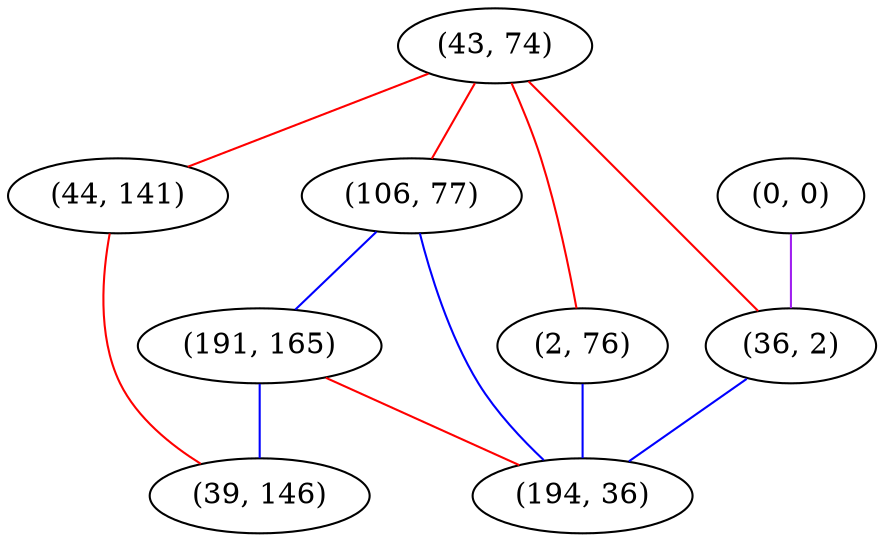 graph "" {
"(43, 74)";
"(0, 0)";
"(44, 141)";
"(106, 77)";
"(191, 165)";
"(39, 146)";
"(2, 76)";
"(36, 2)";
"(194, 36)";
"(43, 74)" -- "(44, 141)"  [color=red, key=0, weight=1];
"(43, 74)" -- "(36, 2)"  [color=red, key=0, weight=1];
"(43, 74)" -- "(106, 77)"  [color=red, key=0, weight=1];
"(43, 74)" -- "(2, 76)"  [color=red, key=0, weight=1];
"(0, 0)" -- "(36, 2)"  [color=purple, key=0, weight=4];
"(44, 141)" -- "(39, 146)"  [color=red, key=0, weight=1];
"(106, 77)" -- "(191, 165)"  [color=blue, key=0, weight=3];
"(106, 77)" -- "(194, 36)"  [color=blue, key=0, weight=3];
"(191, 165)" -- "(194, 36)"  [color=red, key=0, weight=1];
"(191, 165)" -- "(39, 146)"  [color=blue, key=0, weight=3];
"(2, 76)" -- "(194, 36)"  [color=blue, key=0, weight=3];
"(36, 2)" -- "(194, 36)"  [color=blue, key=0, weight=3];
}
